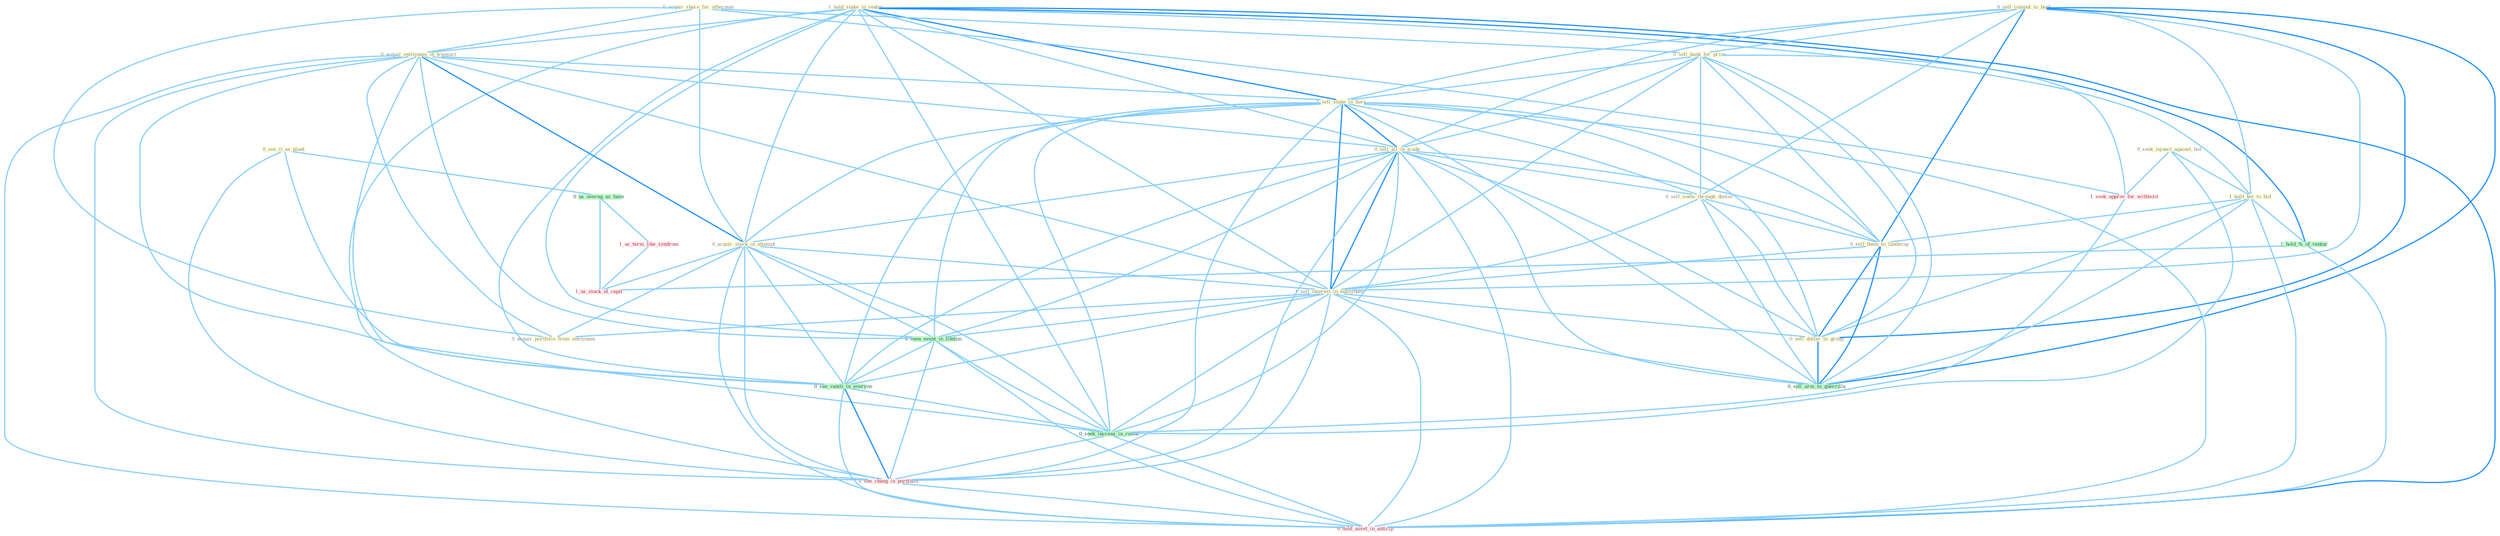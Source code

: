 Graph G{ 
    node
    [shape=polygon,style=filled,width=.5,height=.06,color="#BDFCC9",fixedsize=true,fontsize=4,
    fontcolor="#2f4f4f"];
    {node
    [color="#ffffe0", fontcolor="#8b7d6b"] "1_hold_stake_in_ventur " "0_acquir_share_for_othernum " "0_sell_comput_to_bank " "0_acquir_entitynam_in_transact " "0_seek_injunct_against_bid " "0_sell_bank_for_price " "1_sell_stake_in_hors " "0_sell_all_in_trade " "0_see_it_as_plant " "0_sell_some_through_dealer " "0_acquir_stock_in_attempt " "1_hold_kei_to_bid " "0_sell_them_to_landscap " "1_sell_interest_in_entitynam " "0_acquir_portfolio_from_entitynam " "0_sell_dollar_to_group "}
{node [color="#fff0f5", fontcolor="#b22222"] "1_us_term_like_syndrom " "1_seek_approv_for_withhold " "1_us_stock_of_capit " "1_see_chang_in_portfolio " "0_hold_asset_in_anticip "}
edge [color="#B0E2FF"];

	"1_hold_stake_in_ventur " -- "0_acquir_entitynam_in_transact " [w="1", color="#87cefa" ];
	"1_hold_stake_in_ventur " -- "1_sell_stake_in_hors " [w="2", color="#1e90ff" , len=0.8];
	"1_hold_stake_in_ventur " -- "0_sell_all_in_trade " [w="1", color="#87cefa" ];
	"1_hold_stake_in_ventur " -- "0_acquir_stock_in_attempt " [w="1", color="#87cefa" ];
	"1_hold_stake_in_ventur " -- "1_hold_kei_to_bid " [w="1", color="#87cefa" ];
	"1_hold_stake_in_ventur " -- "1_sell_interest_in_entitynam " [w="1", color="#87cefa" ];
	"1_hold_stake_in_ventur " -- "0_seen_event_in_lifetim " [w="1", color="#87cefa" ];
	"1_hold_stake_in_ventur " -- "1_hold_%_of_ventur " [w="2", color="#1e90ff" , len=0.8];
	"1_hold_stake_in_ventur " -- "0_see_vaniti_in_everyon " [w="1", color="#87cefa" ];
	"1_hold_stake_in_ventur " -- "0_seek_increas_in_round " [w="1", color="#87cefa" ];
	"1_hold_stake_in_ventur " -- "1_see_chang_in_portfolio " [w="1", color="#87cefa" ];
	"1_hold_stake_in_ventur " -- "0_hold_asset_in_anticip " [w="2", color="#1e90ff" , len=0.8];
	"0_acquir_share_for_othernum " -- "0_acquir_entitynam_in_transact " [w="1", color="#87cefa" ];
	"0_acquir_share_for_othernum " -- "0_sell_bank_for_price " [w="1", color="#87cefa" ];
	"0_acquir_share_for_othernum " -- "0_acquir_stock_in_attempt " [w="1", color="#87cefa" ];
	"0_acquir_share_for_othernum " -- "0_acquir_portfolio_from_entitynam " [w="1", color="#87cefa" ];
	"0_acquir_share_for_othernum " -- "1_seek_approv_for_withhold " [w="1", color="#87cefa" ];
	"0_sell_comput_to_bank " -- "0_sell_bank_for_price " [w="1", color="#87cefa" ];
	"0_sell_comput_to_bank " -- "1_sell_stake_in_hors " [w="1", color="#87cefa" ];
	"0_sell_comput_to_bank " -- "0_sell_all_in_trade " [w="1", color="#87cefa" ];
	"0_sell_comput_to_bank " -- "0_sell_some_through_dealer " [w="1", color="#87cefa" ];
	"0_sell_comput_to_bank " -- "1_hold_kei_to_bid " [w="1", color="#87cefa" ];
	"0_sell_comput_to_bank " -- "0_sell_them_to_landscap " [w="2", color="#1e90ff" , len=0.8];
	"0_sell_comput_to_bank " -- "1_sell_interest_in_entitynam " [w="1", color="#87cefa" ];
	"0_sell_comput_to_bank " -- "0_sell_dollar_to_group " [w="2", color="#1e90ff" , len=0.8];
	"0_sell_comput_to_bank " -- "0_sell_arm_to_guerrilla " [w="2", color="#1e90ff" , len=0.8];
	"0_acquir_entitynam_in_transact " -- "1_sell_stake_in_hors " [w="1", color="#87cefa" ];
	"0_acquir_entitynam_in_transact " -- "0_sell_all_in_trade " [w="1", color="#87cefa" ];
	"0_acquir_entitynam_in_transact " -- "0_acquir_stock_in_attempt " [w="2", color="#1e90ff" , len=0.8];
	"0_acquir_entitynam_in_transact " -- "1_sell_interest_in_entitynam " [w="1", color="#87cefa" ];
	"0_acquir_entitynam_in_transact " -- "0_acquir_portfolio_from_entitynam " [w="1", color="#87cefa" ];
	"0_acquir_entitynam_in_transact " -- "0_seen_event_in_lifetim " [w="1", color="#87cefa" ];
	"0_acquir_entitynam_in_transact " -- "0_see_vaniti_in_everyon " [w="1", color="#87cefa" ];
	"0_acquir_entitynam_in_transact " -- "0_seek_increas_in_round " [w="1", color="#87cefa" ];
	"0_acquir_entitynam_in_transact " -- "1_see_chang_in_portfolio " [w="1", color="#87cefa" ];
	"0_acquir_entitynam_in_transact " -- "0_hold_asset_in_anticip " [w="1", color="#87cefa" ];
	"0_seek_injunct_against_bid " -- "1_hold_kei_to_bid " [w="1", color="#87cefa" ];
	"0_seek_injunct_against_bid " -- "1_seek_approv_for_withhold " [w="1", color="#87cefa" ];
	"0_seek_injunct_against_bid " -- "0_seek_increas_in_round " [w="1", color="#87cefa" ];
	"0_sell_bank_for_price " -- "1_sell_stake_in_hors " [w="1", color="#87cefa" ];
	"0_sell_bank_for_price " -- "0_sell_all_in_trade " [w="1", color="#87cefa" ];
	"0_sell_bank_for_price " -- "0_sell_some_through_dealer " [w="1", color="#87cefa" ];
	"0_sell_bank_for_price " -- "0_sell_them_to_landscap " [w="1", color="#87cefa" ];
	"0_sell_bank_for_price " -- "1_sell_interest_in_entitynam " [w="1", color="#87cefa" ];
	"0_sell_bank_for_price " -- "0_sell_dollar_to_group " [w="1", color="#87cefa" ];
	"0_sell_bank_for_price " -- "1_seek_approv_for_withhold " [w="1", color="#87cefa" ];
	"0_sell_bank_for_price " -- "0_sell_arm_to_guerrilla " [w="1", color="#87cefa" ];
	"1_sell_stake_in_hors " -- "0_sell_all_in_trade " [w="2", color="#1e90ff" , len=0.8];
	"1_sell_stake_in_hors " -- "0_sell_some_through_dealer " [w="1", color="#87cefa" ];
	"1_sell_stake_in_hors " -- "0_acquir_stock_in_attempt " [w="1", color="#87cefa" ];
	"1_sell_stake_in_hors " -- "0_sell_them_to_landscap " [w="1", color="#87cefa" ];
	"1_sell_stake_in_hors " -- "1_sell_interest_in_entitynam " [w="2", color="#1e90ff" , len=0.8];
	"1_sell_stake_in_hors " -- "0_sell_dollar_to_group " [w="1", color="#87cefa" ];
	"1_sell_stake_in_hors " -- "0_seen_event_in_lifetim " [w="1", color="#87cefa" ];
	"1_sell_stake_in_hors " -- "0_see_vaniti_in_everyon " [w="1", color="#87cefa" ];
	"1_sell_stake_in_hors " -- "0_sell_arm_to_guerrilla " [w="1", color="#87cefa" ];
	"1_sell_stake_in_hors " -- "0_seek_increas_in_round " [w="1", color="#87cefa" ];
	"1_sell_stake_in_hors " -- "1_see_chang_in_portfolio " [w="1", color="#87cefa" ];
	"1_sell_stake_in_hors " -- "0_hold_asset_in_anticip " [w="1", color="#87cefa" ];
	"0_sell_all_in_trade " -- "0_sell_some_through_dealer " [w="1", color="#87cefa" ];
	"0_sell_all_in_trade " -- "0_acquir_stock_in_attempt " [w="1", color="#87cefa" ];
	"0_sell_all_in_trade " -- "0_sell_them_to_landscap " [w="1", color="#87cefa" ];
	"0_sell_all_in_trade " -- "1_sell_interest_in_entitynam " [w="2", color="#1e90ff" , len=0.8];
	"0_sell_all_in_trade " -- "0_sell_dollar_to_group " [w="1", color="#87cefa" ];
	"0_sell_all_in_trade " -- "0_seen_event_in_lifetim " [w="1", color="#87cefa" ];
	"0_sell_all_in_trade " -- "0_see_vaniti_in_everyon " [w="1", color="#87cefa" ];
	"0_sell_all_in_trade " -- "0_sell_arm_to_guerrilla " [w="1", color="#87cefa" ];
	"0_sell_all_in_trade " -- "0_seek_increas_in_round " [w="1", color="#87cefa" ];
	"0_sell_all_in_trade " -- "1_see_chang_in_portfolio " [w="1", color="#87cefa" ];
	"0_sell_all_in_trade " -- "0_hold_asset_in_anticip " [w="1", color="#87cefa" ];
	"0_see_it_as_plant " -- "0_us_averag_as_base " [w="1", color="#87cefa" ];
	"0_see_it_as_plant " -- "0_see_vaniti_in_everyon " [w="1", color="#87cefa" ];
	"0_see_it_as_plant " -- "1_see_chang_in_portfolio " [w="1", color="#87cefa" ];
	"0_sell_some_through_dealer " -- "0_sell_them_to_landscap " [w="1", color="#87cefa" ];
	"0_sell_some_through_dealer " -- "1_sell_interest_in_entitynam " [w="1", color="#87cefa" ];
	"0_sell_some_through_dealer " -- "0_sell_dollar_to_group " [w="1", color="#87cefa" ];
	"0_sell_some_through_dealer " -- "0_sell_arm_to_guerrilla " [w="1", color="#87cefa" ];
	"0_acquir_stock_in_attempt " -- "1_sell_interest_in_entitynam " [w="1", color="#87cefa" ];
	"0_acquir_stock_in_attempt " -- "0_acquir_portfolio_from_entitynam " [w="1", color="#87cefa" ];
	"0_acquir_stock_in_attempt " -- "0_seen_event_in_lifetim " [w="1", color="#87cefa" ];
	"0_acquir_stock_in_attempt " -- "0_see_vaniti_in_everyon " [w="1", color="#87cefa" ];
	"0_acquir_stock_in_attempt " -- "0_seek_increas_in_round " [w="1", color="#87cefa" ];
	"0_acquir_stock_in_attempt " -- "1_us_stock_of_capit " [w="1", color="#87cefa" ];
	"0_acquir_stock_in_attempt " -- "1_see_chang_in_portfolio " [w="1", color="#87cefa" ];
	"0_acquir_stock_in_attempt " -- "0_hold_asset_in_anticip " [w="1", color="#87cefa" ];
	"1_hold_kei_to_bid " -- "0_sell_them_to_landscap " [w="1", color="#87cefa" ];
	"1_hold_kei_to_bid " -- "0_sell_dollar_to_group " [w="1", color="#87cefa" ];
	"1_hold_kei_to_bid " -- "1_hold_%_of_ventur " [w="1", color="#87cefa" ];
	"1_hold_kei_to_bid " -- "0_sell_arm_to_guerrilla " [w="1", color="#87cefa" ];
	"1_hold_kei_to_bid " -- "0_hold_asset_in_anticip " [w="1", color="#87cefa" ];
	"0_sell_them_to_landscap " -- "1_sell_interest_in_entitynam " [w="1", color="#87cefa" ];
	"0_sell_them_to_landscap " -- "0_sell_dollar_to_group " [w="2", color="#1e90ff" , len=0.8];
	"0_sell_them_to_landscap " -- "0_sell_arm_to_guerrilla " [w="2", color="#1e90ff" , len=0.8];
	"1_sell_interest_in_entitynam " -- "0_acquir_portfolio_from_entitynam " [w="1", color="#87cefa" ];
	"1_sell_interest_in_entitynam " -- "0_sell_dollar_to_group " [w="1", color="#87cefa" ];
	"1_sell_interest_in_entitynam " -- "0_seen_event_in_lifetim " [w="1", color="#87cefa" ];
	"1_sell_interest_in_entitynam " -- "0_see_vaniti_in_everyon " [w="1", color="#87cefa" ];
	"1_sell_interest_in_entitynam " -- "0_sell_arm_to_guerrilla " [w="1", color="#87cefa" ];
	"1_sell_interest_in_entitynam " -- "0_seek_increas_in_round " [w="1", color="#87cefa" ];
	"1_sell_interest_in_entitynam " -- "1_see_chang_in_portfolio " [w="1", color="#87cefa" ];
	"1_sell_interest_in_entitynam " -- "0_hold_asset_in_anticip " [w="1", color="#87cefa" ];
	"0_sell_dollar_to_group " -- "0_sell_arm_to_guerrilla " [w="2", color="#1e90ff" , len=0.8];
	"0_seen_event_in_lifetim " -- "0_see_vaniti_in_everyon " [w="1", color="#87cefa" ];
	"0_seen_event_in_lifetim " -- "0_seek_increas_in_round " [w="1", color="#87cefa" ];
	"0_seen_event_in_lifetim " -- "1_see_chang_in_portfolio " [w="1", color="#87cefa" ];
	"0_seen_event_in_lifetim " -- "0_hold_asset_in_anticip " [w="1", color="#87cefa" ];
	"0_us_averag_as_base " -- "1_us_term_like_syndrom " [w="1", color="#87cefa" ];
	"0_us_averag_as_base " -- "1_us_stock_of_capit " [w="1", color="#87cefa" ];
	"1_us_term_like_syndrom " -- "1_us_stock_of_capit " [w="1", color="#87cefa" ];
	"1_seek_approv_for_withhold " -- "0_seek_increas_in_round " [w="1", color="#87cefa" ];
	"1_hold_%_of_ventur " -- "1_us_stock_of_capit " [w="1", color="#87cefa" ];
	"1_hold_%_of_ventur " -- "0_hold_asset_in_anticip " [w="1", color="#87cefa" ];
	"0_see_vaniti_in_everyon " -- "0_seek_increas_in_round " [w="1", color="#87cefa" ];
	"0_see_vaniti_in_everyon " -- "1_see_chang_in_portfolio " [w="2", color="#1e90ff" , len=0.8];
	"0_see_vaniti_in_everyon " -- "0_hold_asset_in_anticip " [w="1", color="#87cefa" ];
	"0_seek_increas_in_round " -- "1_see_chang_in_portfolio " [w="1", color="#87cefa" ];
	"0_seek_increas_in_round " -- "0_hold_asset_in_anticip " [w="1", color="#87cefa" ];
	"1_see_chang_in_portfolio " -- "0_hold_asset_in_anticip " [w="1", color="#87cefa" ];
}